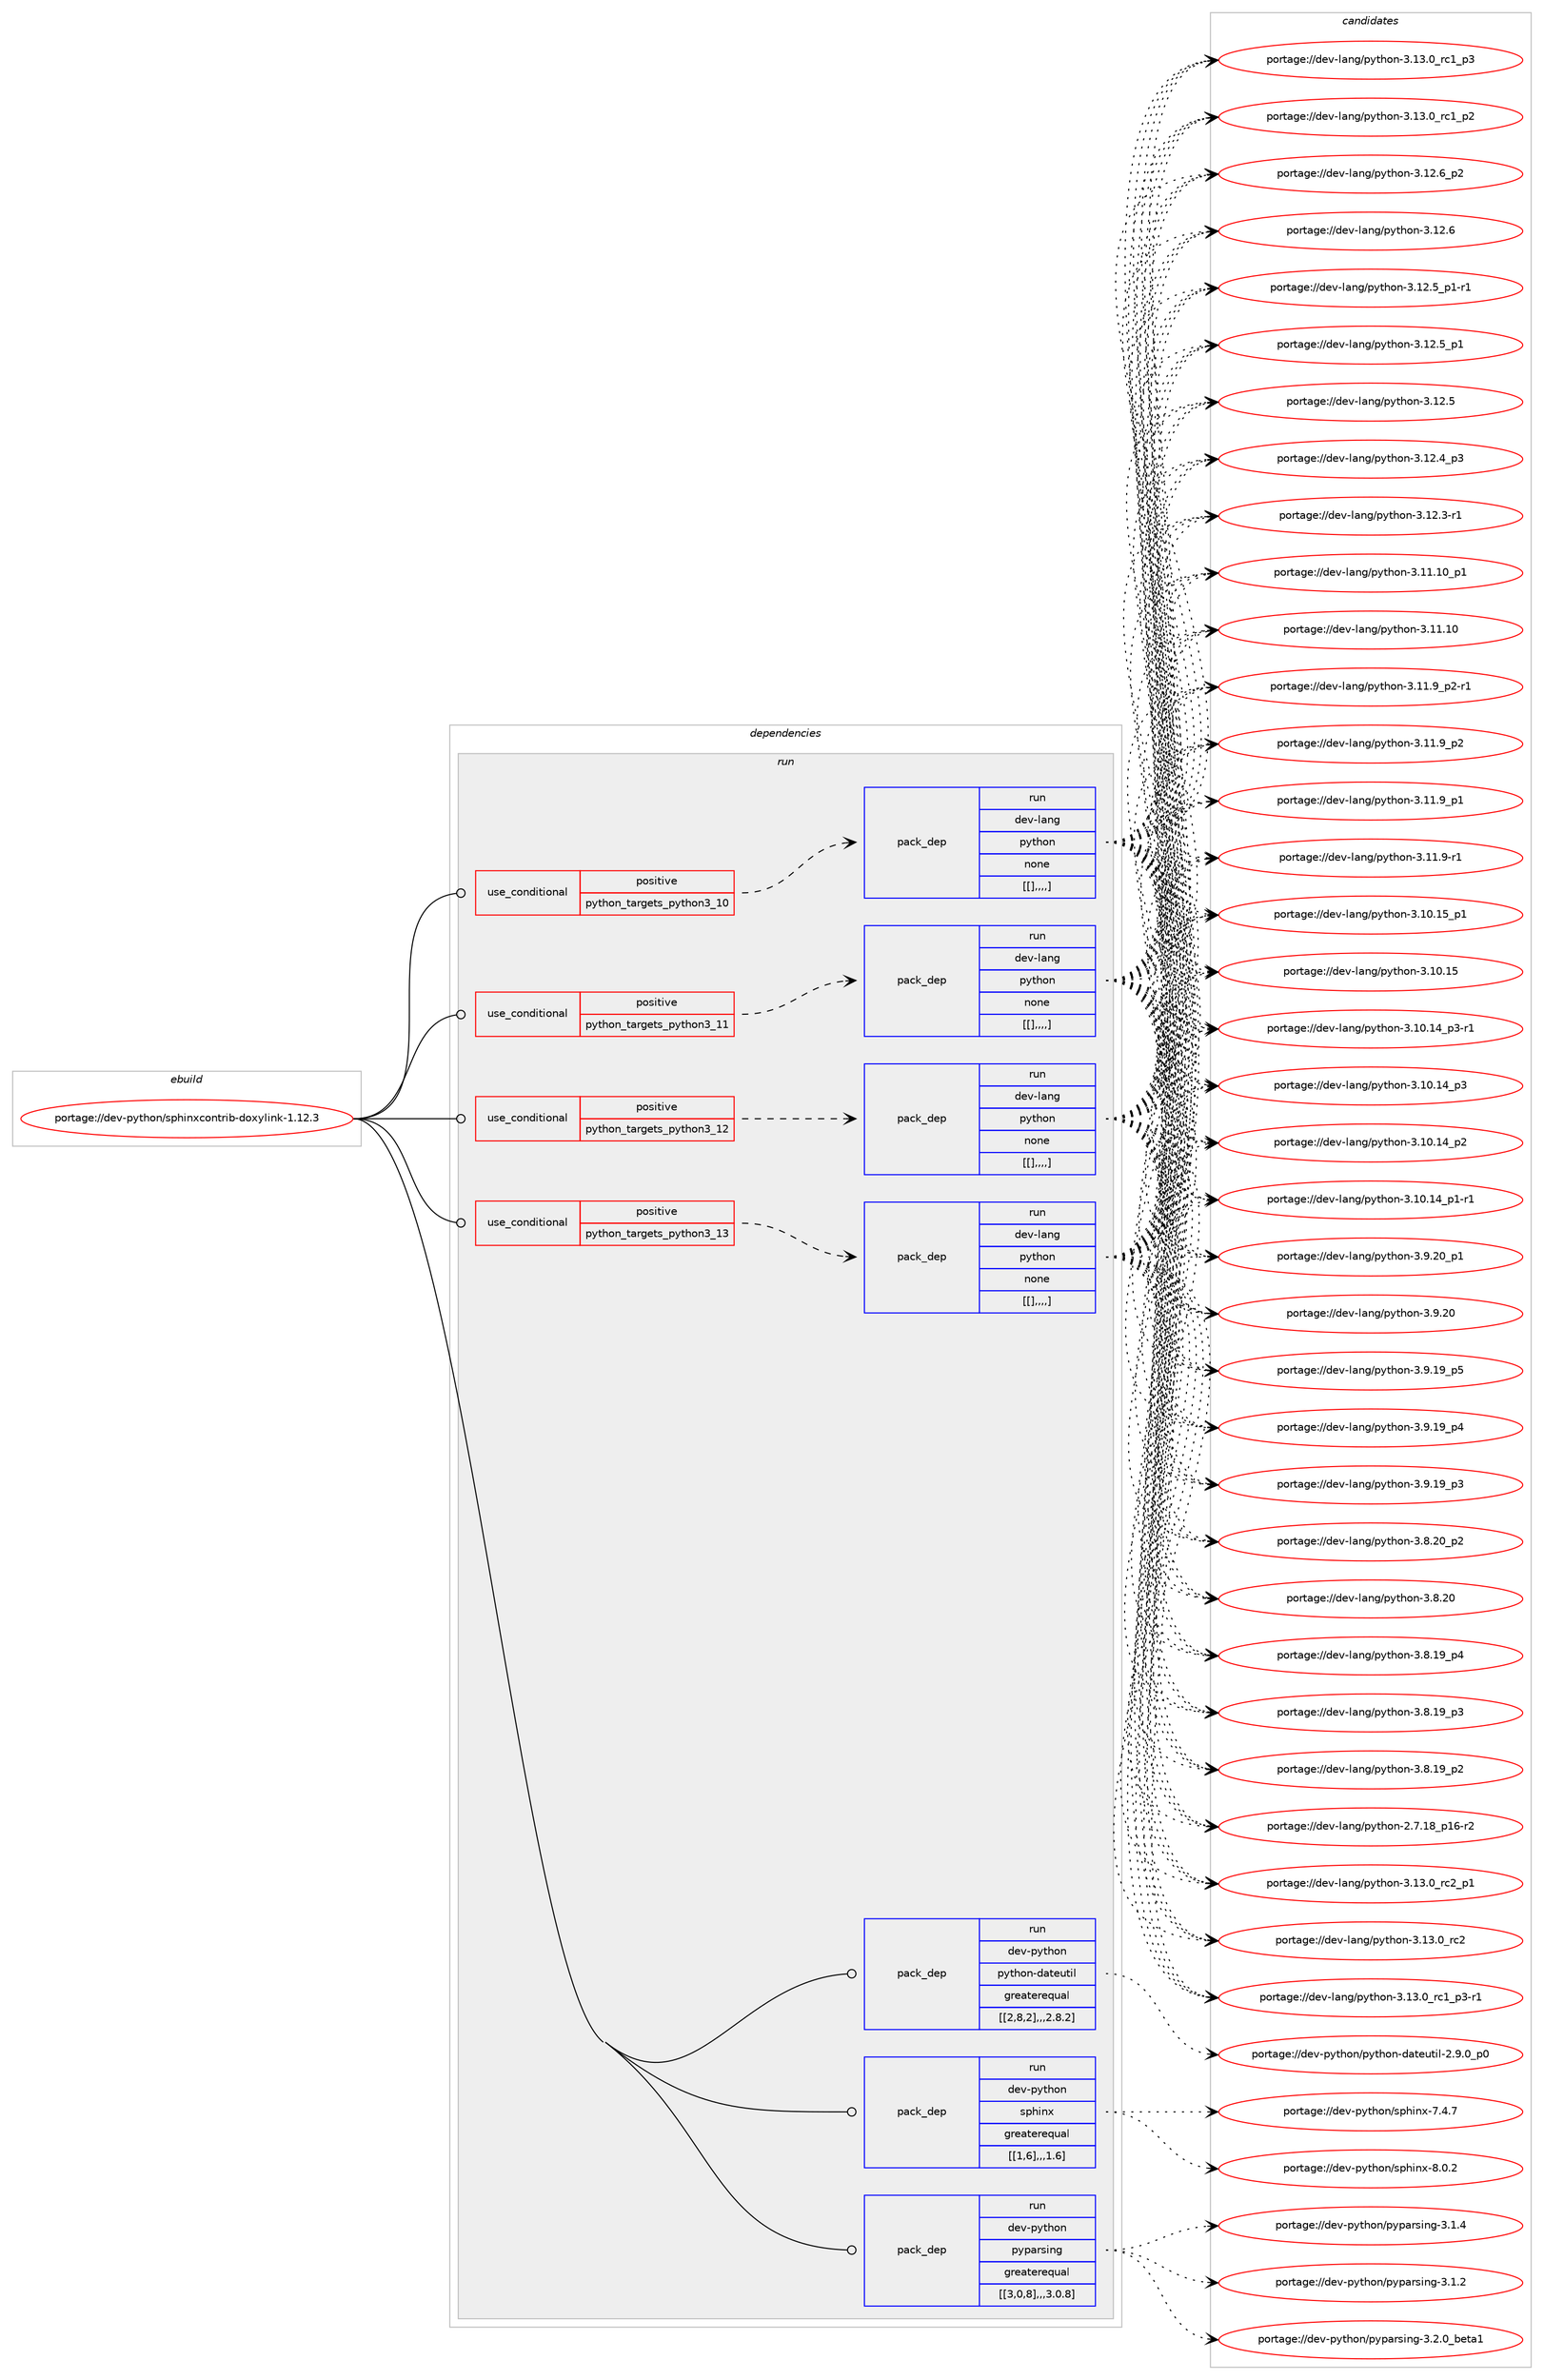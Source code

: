digraph prolog {

# *************
# Graph options
# *************

newrank=true;
concentrate=true;
compound=true;
graph [rankdir=LR,fontname=Helvetica,fontsize=10,ranksep=1.5];#, ranksep=2.5, nodesep=0.2];
edge  [arrowhead=vee];
node  [fontname=Helvetica,fontsize=10];

# **********
# The ebuild
# **********

subgraph cluster_leftcol {
color=gray;
label=<<i>ebuild</i>>;
id [label="portage://dev-python/sphinxcontrib-doxylink-1.12.3", color=red, width=4, href="../dev-python/sphinxcontrib-doxylink-1.12.3.svg"];
}

# ****************
# The dependencies
# ****************

subgraph cluster_midcol {
color=gray;
label=<<i>dependencies</i>>;
subgraph cluster_compile {
fillcolor="#eeeeee";
style=filled;
label=<<i>compile</i>>;
}
subgraph cluster_compileandrun {
fillcolor="#eeeeee";
style=filled;
label=<<i>compile and run</i>>;
}
subgraph cluster_run {
fillcolor="#eeeeee";
style=filled;
label=<<i>run</i>>;
subgraph cond41608 {
dependency167408 [label=<<TABLE BORDER="0" CELLBORDER="1" CELLSPACING="0" CELLPADDING="4"><TR><TD ROWSPAN="3" CELLPADDING="10">use_conditional</TD></TR><TR><TD>positive</TD></TR><TR><TD>python_targets_python3_10</TD></TR></TABLE>>, shape=none, color=red];
subgraph pack124542 {
dependency167409 [label=<<TABLE BORDER="0" CELLBORDER="1" CELLSPACING="0" CELLPADDING="4" WIDTH="220"><TR><TD ROWSPAN="6" CELLPADDING="30">pack_dep</TD></TR><TR><TD WIDTH="110">run</TD></TR><TR><TD>dev-lang</TD></TR><TR><TD>python</TD></TR><TR><TD>none</TD></TR><TR><TD>[[],,,,]</TD></TR></TABLE>>, shape=none, color=blue];
}
dependency167408:e -> dependency167409:w [weight=20,style="dashed",arrowhead="vee"];
}
id:e -> dependency167408:w [weight=20,style="solid",arrowhead="odot"];
subgraph cond41609 {
dependency167410 [label=<<TABLE BORDER="0" CELLBORDER="1" CELLSPACING="0" CELLPADDING="4"><TR><TD ROWSPAN="3" CELLPADDING="10">use_conditional</TD></TR><TR><TD>positive</TD></TR><TR><TD>python_targets_python3_11</TD></TR></TABLE>>, shape=none, color=red];
subgraph pack124543 {
dependency167411 [label=<<TABLE BORDER="0" CELLBORDER="1" CELLSPACING="0" CELLPADDING="4" WIDTH="220"><TR><TD ROWSPAN="6" CELLPADDING="30">pack_dep</TD></TR><TR><TD WIDTH="110">run</TD></TR><TR><TD>dev-lang</TD></TR><TR><TD>python</TD></TR><TR><TD>none</TD></TR><TR><TD>[[],,,,]</TD></TR></TABLE>>, shape=none, color=blue];
}
dependency167410:e -> dependency167411:w [weight=20,style="dashed",arrowhead="vee"];
}
id:e -> dependency167410:w [weight=20,style="solid",arrowhead="odot"];
subgraph cond41610 {
dependency167412 [label=<<TABLE BORDER="0" CELLBORDER="1" CELLSPACING="0" CELLPADDING="4"><TR><TD ROWSPAN="3" CELLPADDING="10">use_conditional</TD></TR><TR><TD>positive</TD></TR><TR><TD>python_targets_python3_12</TD></TR></TABLE>>, shape=none, color=red];
subgraph pack124544 {
dependency167413 [label=<<TABLE BORDER="0" CELLBORDER="1" CELLSPACING="0" CELLPADDING="4" WIDTH="220"><TR><TD ROWSPAN="6" CELLPADDING="30">pack_dep</TD></TR><TR><TD WIDTH="110">run</TD></TR><TR><TD>dev-lang</TD></TR><TR><TD>python</TD></TR><TR><TD>none</TD></TR><TR><TD>[[],,,,]</TD></TR></TABLE>>, shape=none, color=blue];
}
dependency167412:e -> dependency167413:w [weight=20,style="dashed",arrowhead="vee"];
}
id:e -> dependency167412:w [weight=20,style="solid",arrowhead="odot"];
subgraph cond41611 {
dependency167414 [label=<<TABLE BORDER="0" CELLBORDER="1" CELLSPACING="0" CELLPADDING="4"><TR><TD ROWSPAN="3" CELLPADDING="10">use_conditional</TD></TR><TR><TD>positive</TD></TR><TR><TD>python_targets_python3_13</TD></TR></TABLE>>, shape=none, color=red];
subgraph pack124545 {
dependency167415 [label=<<TABLE BORDER="0" CELLBORDER="1" CELLSPACING="0" CELLPADDING="4" WIDTH="220"><TR><TD ROWSPAN="6" CELLPADDING="30">pack_dep</TD></TR><TR><TD WIDTH="110">run</TD></TR><TR><TD>dev-lang</TD></TR><TR><TD>python</TD></TR><TR><TD>none</TD></TR><TR><TD>[[],,,,]</TD></TR></TABLE>>, shape=none, color=blue];
}
dependency167414:e -> dependency167415:w [weight=20,style="dashed",arrowhead="vee"];
}
id:e -> dependency167414:w [weight=20,style="solid",arrowhead="odot"];
subgraph pack124546 {
dependency167416 [label=<<TABLE BORDER="0" CELLBORDER="1" CELLSPACING="0" CELLPADDING="4" WIDTH="220"><TR><TD ROWSPAN="6" CELLPADDING="30">pack_dep</TD></TR><TR><TD WIDTH="110">run</TD></TR><TR><TD>dev-python</TD></TR><TR><TD>pyparsing</TD></TR><TR><TD>greaterequal</TD></TR><TR><TD>[[3,0,8],,,3.0.8]</TD></TR></TABLE>>, shape=none, color=blue];
}
id:e -> dependency167416:w [weight=20,style="solid",arrowhead="odot"];
subgraph pack124547 {
dependency167417 [label=<<TABLE BORDER="0" CELLBORDER="1" CELLSPACING="0" CELLPADDING="4" WIDTH="220"><TR><TD ROWSPAN="6" CELLPADDING="30">pack_dep</TD></TR><TR><TD WIDTH="110">run</TD></TR><TR><TD>dev-python</TD></TR><TR><TD>python-dateutil</TD></TR><TR><TD>greaterequal</TD></TR><TR><TD>[[2,8,2],,,2.8.2]</TD></TR></TABLE>>, shape=none, color=blue];
}
id:e -> dependency167417:w [weight=20,style="solid",arrowhead="odot"];
subgraph pack124548 {
dependency167418 [label=<<TABLE BORDER="0" CELLBORDER="1" CELLSPACING="0" CELLPADDING="4" WIDTH="220"><TR><TD ROWSPAN="6" CELLPADDING="30">pack_dep</TD></TR><TR><TD WIDTH="110">run</TD></TR><TR><TD>dev-python</TD></TR><TR><TD>sphinx</TD></TR><TR><TD>greaterequal</TD></TR><TR><TD>[[1,6],,,1.6]</TD></TR></TABLE>>, shape=none, color=blue];
}
id:e -> dependency167418:w [weight=20,style="solid",arrowhead="odot"];
}
}

# **************
# The candidates
# **************

subgraph cluster_choices {
rank=same;
color=gray;
label=<<i>candidates</i>>;

subgraph choice124542 {
color=black;
nodesep=1;
choice100101118451089711010347112121116104111110455146495146489511499509511249 [label="portage://dev-lang/python-3.13.0_rc2_p1", color=red, width=4,href="../dev-lang/python-3.13.0_rc2_p1.svg"];
choice10010111845108971101034711212111610411111045514649514648951149950 [label="portage://dev-lang/python-3.13.0_rc2", color=red, width=4,href="../dev-lang/python-3.13.0_rc2.svg"];
choice1001011184510897110103471121211161041111104551464951464895114994995112514511449 [label="portage://dev-lang/python-3.13.0_rc1_p3-r1", color=red, width=4,href="../dev-lang/python-3.13.0_rc1_p3-r1.svg"];
choice100101118451089711010347112121116104111110455146495146489511499499511251 [label="portage://dev-lang/python-3.13.0_rc1_p3", color=red, width=4,href="../dev-lang/python-3.13.0_rc1_p3.svg"];
choice100101118451089711010347112121116104111110455146495146489511499499511250 [label="portage://dev-lang/python-3.13.0_rc1_p2", color=red, width=4,href="../dev-lang/python-3.13.0_rc1_p2.svg"];
choice100101118451089711010347112121116104111110455146495046549511250 [label="portage://dev-lang/python-3.12.6_p2", color=red, width=4,href="../dev-lang/python-3.12.6_p2.svg"];
choice10010111845108971101034711212111610411111045514649504654 [label="portage://dev-lang/python-3.12.6", color=red, width=4,href="../dev-lang/python-3.12.6.svg"];
choice1001011184510897110103471121211161041111104551464950465395112494511449 [label="portage://dev-lang/python-3.12.5_p1-r1", color=red, width=4,href="../dev-lang/python-3.12.5_p1-r1.svg"];
choice100101118451089711010347112121116104111110455146495046539511249 [label="portage://dev-lang/python-3.12.5_p1", color=red, width=4,href="../dev-lang/python-3.12.5_p1.svg"];
choice10010111845108971101034711212111610411111045514649504653 [label="portage://dev-lang/python-3.12.5", color=red, width=4,href="../dev-lang/python-3.12.5.svg"];
choice100101118451089711010347112121116104111110455146495046529511251 [label="portage://dev-lang/python-3.12.4_p3", color=red, width=4,href="../dev-lang/python-3.12.4_p3.svg"];
choice100101118451089711010347112121116104111110455146495046514511449 [label="portage://dev-lang/python-3.12.3-r1", color=red, width=4,href="../dev-lang/python-3.12.3-r1.svg"];
choice10010111845108971101034711212111610411111045514649494649489511249 [label="portage://dev-lang/python-3.11.10_p1", color=red, width=4,href="../dev-lang/python-3.11.10_p1.svg"];
choice1001011184510897110103471121211161041111104551464949464948 [label="portage://dev-lang/python-3.11.10", color=red, width=4,href="../dev-lang/python-3.11.10.svg"];
choice1001011184510897110103471121211161041111104551464949465795112504511449 [label="portage://dev-lang/python-3.11.9_p2-r1", color=red, width=4,href="../dev-lang/python-3.11.9_p2-r1.svg"];
choice100101118451089711010347112121116104111110455146494946579511250 [label="portage://dev-lang/python-3.11.9_p2", color=red, width=4,href="../dev-lang/python-3.11.9_p2.svg"];
choice100101118451089711010347112121116104111110455146494946579511249 [label="portage://dev-lang/python-3.11.9_p1", color=red, width=4,href="../dev-lang/python-3.11.9_p1.svg"];
choice100101118451089711010347112121116104111110455146494946574511449 [label="portage://dev-lang/python-3.11.9-r1", color=red, width=4,href="../dev-lang/python-3.11.9-r1.svg"];
choice10010111845108971101034711212111610411111045514649484649539511249 [label="portage://dev-lang/python-3.10.15_p1", color=red, width=4,href="../dev-lang/python-3.10.15_p1.svg"];
choice1001011184510897110103471121211161041111104551464948464953 [label="portage://dev-lang/python-3.10.15", color=red, width=4,href="../dev-lang/python-3.10.15.svg"];
choice100101118451089711010347112121116104111110455146494846495295112514511449 [label="portage://dev-lang/python-3.10.14_p3-r1", color=red, width=4,href="../dev-lang/python-3.10.14_p3-r1.svg"];
choice10010111845108971101034711212111610411111045514649484649529511251 [label="portage://dev-lang/python-3.10.14_p3", color=red, width=4,href="../dev-lang/python-3.10.14_p3.svg"];
choice10010111845108971101034711212111610411111045514649484649529511250 [label="portage://dev-lang/python-3.10.14_p2", color=red, width=4,href="../dev-lang/python-3.10.14_p2.svg"];
choice100101118451089711010347112121116104111110455146494846495295112494511449 [label="portage://dev-lang/python-3.10.14_p1-r1", color=red, width=4,href="../dev-lang/python-3.10.14_p1-r1.svg"];
choice100101118451089711010347112121116104111110455146574650489511249 [label="portage://dev-lang/python-3.9.20_p1", color=red, width=4,href="../dev-lang/python-3.9.20_p1.svg"];
choice10010111845108971101034711212111610411111045514657465048 [label="portage://dev-lang/python-3.9.20", color=red, width=4,href="../dev-lang/python-3.9.20.svg"];
choice100101118451089711010347112121116104111110455146574649579511253 [label="portage://dev-lang/python-3.9.19_p5", color=red, width=4,href="../dev-lang/python-3.9.19_p5.svg"];
choice100101118451089711010347112121116104111110455146574649579511252 [label="portage://dev-lang/python-3.9.19_p4", color=red, width=4,href="../dev-lang/python-3.9.19_p4.svg"];
choice100101118451089711010347112121116104111110455146574649579511251 [label="portage://dev-lang/python-3.9.19_p3", color=red, width=4,href="../dev-lang/python-3.9.19_p3.svg"];
choice100101118451089711010347112121116104111110455146564650489511250 [label="portage://dev-lang/python-3.8.20_p2", color=red, width=4,href="../dev-lang/python-3.8.20_p2.svg"];
choice10010111845108971101034711212111610411111045514656465048 [label="portage://dev-lang/python-3.8.20", color=red, width=4,href="../dev-lang/python-3.8.20.svg"];
choice100101118451089711010347112121116104111110455146564649579511252 [label="portage://dev-lang/python-3.8.19_p4", color=red, width=4,href="../dev-lang/python-3.8.19_p4.svg"];
choice100101118451089711010347112121116104111110455146564649579511251 [label="portage://dev-lang/python-3.8.19_p3", color=red, width=4,href="../dev-lang/python-3.8.19_p3.svg"];
choice100101118451089711010347112121116104111110455146564649579511250 [label="portage://dev-lang/python-3.8.19_p2", color=red, width=4,href="../dev-lang/python-3.8.19_p2.svg"];
choice100101118451089711010347112121116104111110455046554649569511249544511450 [label="portage://dev-lang/python-2.7.18_p16-r2", color=red, width=4,href="../dev-lang/python-2.7.18_p16-r2.svg"];
dependency167409:e -> choice100101118451089711010347112121116104111110455146495146489511499509511249:w [style=dotted,weight="100"];
dependency167409:e -> choice10010111845108971101034711212111610411111045514649514648951149950:w [style=dotted,weight="100"];
dependency167409:e -> choice1001011184510897110103471121211161041111104551464951464895114994995112514511449:w [style=dotted,weight="100"];
dependency167409:e -> choice100101118451089711010347112121116104111110455146495146489511499499511251:w [style=dotted,weight="100"];
dependency167409:e -> choice100101118451089711010347112121116104111110455146495146489511499499511250:w [style=dotted,weight="100"];
dependency167409:e -> choice100101118451089711010347112121116104111110455146495046549511250:w [style=dotted,weight="100"];
dependency167409:e -> choice10010111845108971101034711212111610411111045514649504654:w [style=dotted,weight="100"];
dependency167409:e -> choice1001011184510897110103471121211161041111104551464950465395112494511449:w [style=dotted,weight="100"];
dependency167409:e -> choice100101118451089711010347112121116104111110455146495046539511249:w [style=dotted,weight="100"];
dependency167409:e -> choice10010111845108971101034711212111610411111045514649504653:w [style=dotted,weight="100"];
dependency167409:e -> choice100101118451089711010347112121116104111110455146495046529511251:w [style=dotted,weight="100"];
dependency167409:e -> choice100101118451089711010347112121116104111110455146495046514511449:w [style=dotted,weight="100"];
dependency167409:e -> choice10010111845108971101034711212111610411111045514649494649489511249:w [style=dotted,weight="100"];
dependency167409:e -> choice1001011184510897110103471121211161041111104551464949464948:w [style=dotted,weight="100"];
dependency167409:e -> choice1001011184510897110103471121211161041111104551464949465795112504511449:w [style=dotted,weight="100"];
dependency167409:e -> choice100101118451089711010347112121116104111110455146494946579511250:w [style=dotted,weight="100"];
dependency167409:e -> choice100101118451089711010347112121116104111110455146494946579511249:w [style=dotted,weight="100"];
dependency167409:e -> choice100101118451089711010347112121116104111110455146494946574511449:w [style=dotted,weight="100"];
dependency167409:e -> choice10010111845108971101034711212111610411111045514649484649539511249:w [style=dotted,weight="100"];
dependency167409:e -> choice1001011184510897110103471121211161041111104551464948464953:w [style=dotted,weight="100"];
dependency167409:e -> choice100101118451089711010347112121116104111110455146494846495295112514511449:w [style=dotted,weight="100"];
dependency167409:e -> choice10010111845108971101034711212111610411111045514649484649529511251:w [style=dotted,weight="100"];
dependency167409:e -> choice10010111845108971101034711212111610411111045514649484649529511250:w [style=dotted,weight="100"];
dependency167409:e -> choice100101118451089711010347112121116104111110455146494846495295112494511449:w [style=dotted,weight="100"];
dependency167409:e -> choice100101118451089711010347112121116104111110455146574650489511249:w [style=dotted,weight="100"];
dependency167409:e -> choice10010111845108971101034711212111610411111045514657465048:w [style=dotted,weight="100"];
dependency167409:e -> choice100101118451089711010347112121116104111110455146574649579511253:w [style=dotted,weight="100"];
dependency167409:e -> choice100101118451089711010347112121116104111110455146574649579511252:w [style=dotted,weight="100"];
dependency167409:e -> choice100101118451089711010347112121116104111110455146574649579511251:w [style=dotted,weight="100"];
dependency167409:e -> choice100101118451089711010347112121116104111110455146564650489511250:w [style=dotted,weight="100"];
dependency167409:e -> choice10010111845108971101034711212111610411111045514656465048:w [style=dotted,weight="100"];
dependency167409:e -> choice100101118451089711010347112121116104111110455146564649579511252:w [style=dotted,weight="100"];
dependency167409:e -> choice100101118451089711010347112121116104111110455146564649579511251:w [style=dotted,weight="100"];
dependency167409:e -> choice100101118451089711010347112121116104111110455146564649579511250:w [style=dotted,weight="100"];
dependency167409:e -> choice100101118451089711010347112121116104111110455046554649569511249544511450:w [style=dotted,weight="100"];
}
subgraph choice124543 {
color=black;
nodesep=1;
choice100101118451089711010347112121116104111110455146495146489511499509511249 [label="portage://dev-lang/python-3.13.0_rc2_p1", color=red, width=4,href="../dev-lang/python-3.13.0_rc2_p1.svg"];
choice10010111845108971101034711212111610411111045514649514648951149950 [label="portage://dev-lang/python-3.13.0_rc2", color=red, width=4,href="../dev-lang/python-3.13.0_rc2.svg"];
choice1001011184510897110103471121211161041111104551464951464895114994995112514511449 [label="portage://dev-lang/python-3.13.0_rc1_p3-r1", color=red, width=4,href="../dev-lang/python-3.13.0_rc1_p3-r1.svg"];
choice100101118451089711010347112121116104111110455146495146489511499499511251 [label="portage://dev-lang/python-3.13.0_rc1_p3", color=red, width=4,href="../dev-lang/python-3.13.0_rc1_p3.svg"];
choice100101118451089711010347112121116104111110455146495146489511499499511250 [label="portage://dev-lang/python-3.13.0_rc1_p2", color=red, width=4,href="../dev-lang/python-3.13.0_rc1_p2.svg"];
choice100101118451089711010347112121116104111110455146495046549511250 [label="portage://dev-lang/python-3.12.6_p2", color=red, width=4,href="../dev-lang/python-3.12.6_p2.svg"];
choice10010111845108971101034711212111610411111045514649504654 [label="portage://dev-lang/python-3.12.6", color=red, width=4,href="../dev-lang/python-3.12.6.svg"];
choice1001011184510897110103471121211161041111104551464950465395112494511449 [label="portage://dev-lang/python-3.12.5_p1-r1", color=red, width=4,href="../dev-lang/python-3.12.5_p1-r1.svg"];
choice100101118451089711010347112121116104111110455146495046539511249 [label="portage://dev-lang/python-3.12.5_p1", color=red, width=4,href="../dev-lang/python-3.12.5_p1.svg"];
choice10010111845108971101034711212111610411111045514649504653 [label="portage://dev-lang/python-3.12.5", color=red, width=4,href="../dev-lang/python-3.12.5.svg"];
choice100101118451089711010347112121116104111110455146495046529511251 [label="portage://dev-lang/python-3.12.4_p3", color=red, width=4,href="../dev-lang/python-3.12.4_p3.svg"];
choice100101118451089711010347112121116104111110455146495046514511449 [label="portage://dev-lang/python-3.12.3-r1", color=red, width=4,href="../dev-lang/python-3.12.3-r1.svg"];
choice10010111845108971101034711212111610411111045514649494649489511249 [label="portage://dev-lang/python-3.11.10_p1", color=red, width=4,href="../dev-lang/python-3.11.10_p1.svg"];
choice1001011184510897110103471121211161041111104551464949464948 [label="portage://dev-lang/python-3.11.10", color=red, width=4,href="../dev-lang/python-3.11.10.svg"];
choice1001011184510897110103471121211161041111104551464949465795112504511449 [label="portage://dev-lang/python-3.11.9_p2-r1", color=red, width=4,href="../dev-lang/python-3.11.9_p2-r1.svg"];
choice100101118451089711010347112121116104111110455146494946579511250 [label="portage://dev-lang/python-3.11.9_p2", color=red, width=4,href="../dev-lang/python-3.11.9_p2.svg"];
choice100101118451089711010347112121116104111110455146494946579511249 [label="portage://dev-lang/python-3.11.9_p1", color=red, width=4,href="../dev-lang/python-3.11.9_p1.svg"];
choice100101118451089711010347112121116104111110455146494946574511449 [label="portage://dev-lang/python-3.11.9-r1", color=red, width=4,href="../dev-lang/python-3.11.9-r1.svg"];
choice10010111845108971101034711212111610411111045514649484649539511249 [label="portage://dev-lang/python-3.10.15_p1", color=red, width=4,href="../dev-lang/python-3.10.15_p1.svg"];
choice1001011184510897110103471121211161041111104551464948464953 [label="portage://dev-lang/python-3.10.15", color=red, width=4,href="../dev-lang/python-3.10.15.svg"];
choice100101118451089711010347112121116104111110455146494846495295112514511449 [label="portage://dev-lang/python-3.10.14_p3-r1", color=red, width=4,href="../dev-lang/python-3.10.14_p3-r1.svg"];
choice10010111845108971101034711212111610411111045514649484649529511251 [label="portage://dev-lang/python-3.10.14_p3", color=red, width=4,href="../dev-lang/python-3.10.14_p3.svg"];
choice10010111845108971101034711212111610411111045514649484649529511250 [label="portage://dev-lang/python-3.10.14_p2", color=red, width=4,href="../dev-lang/python-3.10.14_p2.svg"];
choice100101118451089711010347112121116104111110455146494846495295112494511449 [label="portage://dev-lang/python-3.10.14_p1-r1", color=red, width=4,href="../dev-lang/python-3.10.14_p1-r1.svg"];
choice100101118451089711010347112121116104111110455146574650489511249 [label="portage://dev-lang/python-3.9.20_p1", color=red, width=4,href="../dev-lang/python-3.9.20_p1.svg"];
choice10010111845108971101034711212111610411111045514657465048 [label="portage://dev-lang/python-3.9.20", color=red, width=4,href="../dev-lang/python-3.9.20.svg"];
choice100101118451089711010347112121116104111110455146574649579511253 [label="portage://dev-lang/python-3.9.19_p5", color=red, width=4,href="../dev-lang/python-3.9.19_p5.svg"];
choice100101118451089711010347112121116104111110455146574649579511252 [label="portage://dev-lang/python-3.9.19_p4", color=red, width=4,href="../dev-lang/python-3.9.19_p4.svg"];
choice100101118451089711010347112121116104111110455146574649579511251 [label="portage://dev-lang/python-3.9.19_p3", color=red, width=4,href="../dev-lang/python-3.9.19_p3.svg"];
choice100101118451089711010347112121116104111110455146564650489511250 [label="portage://dev-lang/python-3.8.20_p2", color=red, width=4,href="../dev-lang/python-3.8.20_p2.svg"];
choice10010111845108971101034711212111610411111045514656465048 [label="portage://dev-lang/python-3.8.20", color=red, width=4,href="../dev-lang/python-3.8.20.svg"];
choice100101118451089711010347112121116104111110455146564649579511252 [label="portage://dev-lang/python-3.8.19_p4", color=red, width=4,href="../dev-lang/python-3.8.19_p4.svg"];
choice100101118451089711010347112121116104111110455146564649579511251 [label="portage://dev-lang/python-3.8.19_p3", color=red, width=4,href="../dev-lang/python-3.8.19_p3.svg"];
choice100101118451089711010347112121116104111110455146564649579511250 [label="portage://dev-lang/python-3.8.19_p2", color=red, width=4,href="../dev-lang/python-3.8.19_p2.svg"];
choice100101118451089711010347112121116104111110455046554649569511249544511450 [label="portage://dev-lang/python-2.7.18_p16-r2", color=red, width=4,href="../dev-lang/python-2.7.18_p16-r2.svg"];
dependency167411:e -> choice100101118451089711010347112121116104111110455146495146489511499509511249:w [style=dotted,weight="100"];
dependency167411:e -> choice10010111845108971101034711212111610411111045514649514648951149950:w [style=dotted,weight="100"];
dependency167411:e -> choice1001011184510897110103471121211161041111104551464951464895114994995112514511449:w [style=dotted,weight="100"];
dependency167411:e -> choice100101118451089711010347112121116104111110455146495146489511499499511251:w [style=dotted,weight="100"];
dependency167411:e -> choice100101118451089711010347112121116104111110455146495146489511499499511250:w [style=dotted,weight="100"];
dependency167411:e -> choice100101118451089711010347112121116104111110455146495046549511250:w [style=dotted,weight="100"];
dependency167411:e -> choice10010111845108971101034711212111610411111045514649504654:w [style=dotted,weight="100"];
dependency167411:e -> choice1001011184510897110103471121211161041111104551464950465395112494511449:w [style=dotted,weight="100"];
dependency167411:e -> choice100101118451089711010347112121116104111110455146495046539511249:w [style=dotted,weight="100"];
dependency167411:e -> choice10010111845108971101034711212111610411111045514649504653:w [style=dotted,weight="100"];
dependency167411:e -> choice100101118451089711010347112121116104111110455146495046529511251:w [style=dotted,weight="100"];
dependency167411:e -> choice100101118451089711010347112121116104111110455146495046514511449:w [style=dotted,weight="100"];
dependency167411:e -> choice10010111845108971101034711212111610411111045514649494649489511249:w [style=dotted,weight="100"];
dependency167411:e -> choice1001011184510897110103471121211161041111104551464949464948:w [style=dotted,weight="100"];
dependency167411:e -> choice1001011184510897110103471121211161041111104551464949465795112504511449:w [style=dotted,weight="100"];
dependency167411:e -> choice100101118451089711010347112121116104111110455146494946579511250:w [style=dotted,weight="100"];
dependency167411:e -> choice100101118451089711010347112121116104111110455146494946579511249:w [style=dotted,weight="100"];
dependency167411:e -> choice100101118451089711010347112121116104111110455146494946574511449:w [style=dotted,weight="100"];
dependency167411:e -> choice10010111845108971101034711212111610411111045514649484649539511249:w [style=dotted,weight="100"];
dependency167411:e -> choice1001011184510897110103471121211161041111104551464948464953:w [style=dotted,weight="100"];
dependency167411:e -> choice100101118451089711010347112121116104111110455146494846495295112514511449:w [style=dotted,weight="100"];
dependency167411:e -> choice10010111845108971101034711212111610411111045514649484649529511251:w [style=dotted,weight="100"];
dependency167411:e -> choice10010111845108971101034711212111610411111045514649484649529511250:w [style=dotted,weight="100"];
dependency167411:e -> choice100101118451089711010347112121116104111110455146494846495295112494511449:w [style=dotted,weight="100"];
dependency167411:e -> choice100101118451089711010347112121116104111110455146574650489511249:w [style=dotted,weight="100"];
dependency167411:e -> choice10010111845108971101034711212111610411111045514657465048:w [style=dotted,weight="100"];
dependency167411:e -> choice100101118451089711010347112121116104111110455146574649579511253:w [style=dotted,weight="100"];
dependency167411:e -> choice100101118451089711010347112121116104111110455146574649579511252:w [style=dotted,weight="100"];
dependency167411:e -> choice100101118451089711010347112121116104111110455146574649579511251:w [style=dotted,weight="100"];
dependency167411:e -> choice100101118451089711010347112121116104111110455146564650489511250:w [style=dotted,weight="100"];
dependency167411:e -> choice10010111845108971101034711212111610411111045514656465048:w [style=dotted,weight="100"];
dependency167411:e -> choice100101118451089711010347112121116104111110455146564649579511252:w [style=dotted,weight="100"];
dependency167411:e -> choice100101118451089711010347112121116104111110455146564649579511251:w [style=dotted,weight="100"];
dependency167411:e -> choice100101118451089711010347112121116104111110455146564649579511250:w [style=dotted,weight="100"];
dependency167411:e -> choice100101118451089711010347112121116104111110455046554649569511249544511450:w [style=dotted,weight="100"];
}
subgraph choice124544 {
color=black;
nodesep=1;
choice100101118451089711010347112121116104111110455146495146489511499509511249 [label="portage://dev-lang/python-3.13.0_rc2_p1", color=red, width=4,href="../dev-lang/python-3.13.0_rc2_p1.svg"];
choice10010111845108971101034711212111610411111045514649514648951149950 [label="portage://dev-lang/python-3.13.0_rc2", color=red, width=4,href="../dev-lang/python-3.13.0_rc2.svg"];
choice1001011184510897110103471121211161041111104551464951464895114994995112514511449 [label="portage://dev-lang/python-3.13.0_rc1_p3-r1", color=red, width=4,href="../dev-lang/python-3.13.0_rc1_p3-r1.svg"];
choice100101118451089711010347112121116104111110455146495146489511499499511251 [label="portage://dev-lang/python-3.13.0_rc1_p3", color=red, width=4,href="../dev-lang/python-3.13.0_rc1_p3.svg"];
choice100101118451089711010347112121116104111110455146495146489511499499511250 [label="portage://dev-lang/python-3.13.0_rc1_p2", color=red, width=4,href="../dev-lang/python-3.13.0_rc1_p2.svg"];
choice100101118451089711010347112121116104111110455146495046549511250 [label="portage://dev-lang/python-3.12.6_p2", color=red, width=4,href="../dev-lang/python-3.12.6_p2.svg"];
choice10010111845108971101034711212111610411111045514649504654 [label="portage://dev-lang/python-3.12.6", color=red, width=4,href="../dev-lang/python-3.12.6.svg"];
choice1001011184510897110103471121211161041111104551464950465395112494511449 [label="portage://dev-lang/python-3.12.5_p1-r1", color=red, width=4,href="../dev-lang/python-3.12.5_p1-r1.svg"];
choice100101118451089711010347112121116104111110455146495046539511249 [label="portage://dev-lang/python-3.12.5_p1", color=red, width=4,href="../dev-lang/python-3.12.5_p1.svg"];
choice10010111845108971101034711212111610411111045514649504653 [label="portage://dev-lang/python-3.12.5", color=red, width=4,href="../dev-lang/python-3.12.5.svg"];
choice100101118451089711010347112121116104111110455146495046529511251 [label="portage://dev-lang/python-3.12.4_p3", color=red, width=4,href="../dev-lang/python-3.12.4_p3.svg"];
choice100101118451089711010347112121116104111110455146495046514511449 [label="portage://dev-lang/python-3.12.3-r1", color=red, width=4,href="../dev-lang/python-3.12.3-r1.svg"];
choice10010111845108971101034711212111610411111045514649494649489511249 [label="portage://dev-lang/python-3.11.10_p1", color=red, width=4,href="../dev-lang/python-3.11.10_p1.svg"];
choice1001011184510897110103471121211161041111104551464949464948 [label="portage://dev-lang/python-3.11.10", color=red, width=4,href="../dev-lang/python-3.11.10.svg"];
choice1001011184510897110103471121211161041111104551464949465795112504511449 [label="portage://dev-lang/python-3.11.9_p2-r1", color=red, width=4,href="../dev-lang/python-3.11.9_p2-r1.svg"];
choice100101118451089711010347112121116104111110455146494946579511250 [label="portage://dev-lang/python-3.11.9_p2", color=red, width=4,href="../dev-lang/python-3.11.9_p2.svg"];
choice100101118451089711010347112121116104111110455146494946579511249 [label="portage://dev-lang/python-3.11.9_p1", color=red, width=4,href="../dev-lang/python-3.11.9_p1.svg"];
choice100101118451089711010347112121116104111110455146494946574511449 [label="portage://dev-lang/python-3.11.9-r1", color=red, width=4,href="../dev-lang/python-3.11.9-r1.svg"];
choice10010111845108971101034711212111610411111045514649484649539511249 [label="portage://dev-lang/python-3.10.15_p1", color=red, width=4,href="../dev-lang/python-3.10.15_p1.svg"];
choice1001011184510897110103471121211161041111104551464948464953 [label="portage://dev-lang/python-3.10.15", color=red, width=4,href="../dev-lang/python-3.10.15.svg"];
choice100101118451089711010347112121116104111110455146494846495295112514511449 [label="portage://dev-lang/python-3.10.14_p3-r1", color=red, width=4,href="../dev-lang/python-3.10.14_p3-r1.svg"];
choice10010111845108971101034711212111610411111045514649484649529511251 [label="portage://dev-lang/python-3.10.14_p3", color=red, width=4,href="../dev-lang/python-3.10.14_p3.svg"];
choice10010111845108971101034711212111610411111045514649484649529511250 [label="portage://dev-lang/python-3.10.14_p2", color=red, width=4,href="../dev-lang/python-3.10.14_p2.svg"];
choice100101118451089711010347112121116104111110455146494846495295112494511449 [label="portage://dev-lang/python-3.10.14_p1-r1", color=red, width=4,href="../dev-lang/python-3.10.14_p1-r1.svg"];
choice100101118451089711010347112121116104111110455146574650489511249 [label="portage://dev-lang/python-3.9.20_p1", color=red, width=4,href="../dev-lang/python-3.9.20_p1.svg"];
choice10010111845108971101034711212111610411111045514657465048 [label="portage://dev-lang/python-3.9.20", color=red, width=4,href="../dev-lang/python-3.9.20.svg"];
choice100101118451089711010347112121116104111110455146574649579511253 [label="portage://dev-lang/python-3.9.19_p5", color=red, width=4,href="../dev-lang/python-3.9.19_p5.svg"];
choice100101118451089711010347112121116104111110455146574649579511252 [label="portage://dev-lang/python-3.9.19_p4", color=red, width=4,href="../dev-lang/python-3.9.19_p4.svg"];
choice100101118451089711010347112121116104111110455146574649579511251 [label="portage://dev-lang/python-3.9.19_p3", color=red, width=4,href="../dev-lang/python-3.9.19_p3.svg"];
choice100101118451089711010347112121116104111110455146564650489511250 [label="portage://dev-lang/python-3.8.20_p2", color=red, width=4,href="../dev-lang/python-3.8.20_p2.svg"];
choice10010111845108971101034711212111610411111045514656465048 [label="portage://dev-lang/python-3.8.20", color=red, width=4,href="../dev-lang/python-3.8.20.svg"];
choice100101118451089711010347112121116104111110455146564649579511252 [label="portage://dev-lang/python-3.8.19_p4", color=red, width=4,href="../dev-lang/python-3.8.19_p4.svg"];
choice100101118451089711010347112121116104111110455146564649579511251 [label="portage://dev-lang/python-3.8.19_p3", color=red, width=4,href="../dev-lang/python-3.8.19_p3.svg"];
choice100101118451089711010347112121116104111110455146564649579511250 [label="portage://dev-lang/python-3.8.19_p2", color=red, width=4,href="../dev-lang/python-3.8.19_p2.svg"];
choice100101118451089711010347112121116104111110455046554649569511249544511450 [label="portage://dev-lang/python-2.7.18_p16-r2", color=red, width=4,href="../dev-lang/python-2.7.18_p16-r2.svg"];
dependency167413:e -> choice100101118451089711010347112121116104111110455146495146489511499509511249:w [style=dotted,weight="100"];
dependency167413:e -> choice10010111845108971101034711212111610411111045514649514648951149950:w [style=dotted,weight="100"];
dependency167413:e -> choice1001011184510897110103471121211161041111104551464951464895114994995112514511449:w [style=dotted,weight="100"];
dependency167413:e -> choice100101118451089711010347112121116104111110455146495146489511499499511251:w [style=dotted,weight="100"];
dependency167413:e -> choice100101118451089711010347112121116104111110455146495146489511499499511250:w [style=dotted,weight="100"];
dependency167413:e -> choice100101118451089711010347112121116104111110455146495046549511250:w [style=dotted,weight="100"];
dependency167413:e -> choice10010111845108971101034711212111610411111045514649504654:w [style=dotted,weight="100"];
dependency167413:e -> choice1001011184510897110103471121211161041111104551464950465395112494511449:w [style=dotted,weight="100"];
dependency167413:e -> choice100101118451089711010347112121116104111110455146495046539511249:w [style=dotted,weight="100"];
dependency167413:e -> choice10010111845108971101034711212111610411111045514649504653:w [style=dotted,weight="100"];
dependency167413:e -> choice100101118451089711010347112121116104111110455146495046529511251:w [style=dotted,weight="100"];
dependency167413:e -> choice100101118451089711010347112121116104111110455146495046514511449:w [style=dotted,weight="100"];
dependency167413:e -> choice10010111845108971101034711212111610411111045514649494649489511249:w [style=dotted,weight="100"];
dependency167413:e -> choice1001011184510897110103471121211161041111104551464949464948:w [style=dotted,weight="100"];
dependency167413:e -> choice1001011184510897110103471121211161041111104551464949465795112504511449:w [style=dotted,weight="100"];
dependency167413:e -> choice100101118451089711010347112121116104111110455146494946579511250:w [style=dotted,weight="100"];
dependency167413:e -> choice100101118451089711010347112121116104111110455146494946579511249:w [style=dotted,weight="100"];
dependency167413:e -> choice100101118451089711010347112121116104111110455146494946574511449:w [style=dotted,weight="100"];
dependency167413:e -> choice10010111845108971101034711212111610411111045514649484649539511249:w [style=dotted,weight="100"];
dependency167413:e -> choice1001011184510897110103471121211161041111104551464948464953:w [style=dotted,weight="100"];
dependency167413:e -> choice100101118451089711010347112121116104111110455146494846495295112514511449:w [style=dotted,weight="100"];
dependency167413:e -> choice10010111845108971101034711212111610411111045514649484649529511251:w [style=dotted,weight="100"];
dependency167413:e -> choice10010111845108971101034711212111610411111045514649484649529511250:w [style=dotted,weight="100"];
dependency167413:e -> choice100101118451089711010347112121116104111110455146494846495295112494511449:w [style=dotted,weight="100"];
dependency167413:e -> choice100101118451089711010347112121116104111110455146574650489511249:w [style=dotted,weight="100"];
dependency167413:e -> choice10010111845108971101034711212111610411111045514657465048:w [style=dotted,weight="100"];
dependency167413:e -> choice100101118451089711010347112121116104111110455146574649579511253:w [style=dotted,weight="100"];
dependency167413:e -> choice100101118451089711010347112121116104111110455146574649579511252:w [style=dotted,weight="100"];
dependency167413:e -> choice100101118451089711010347112121116104111110455146574649579511251:w [style=dotted,weight="100"];
dependency167413:e -> choice100101118451089711010347112121116104111110455146564650489511250:w [style=dotted,weight="100"];
dependency167413:e -> choice10010111845108971101034711212111610411111045514656465048:w [style=dotted,weight="100"];
dependency167413:e -> choice100101118451089711010347112121116104111110455146564649579511252:w [style=dotted,weight="100"];
dependency167413:e -> choice100101118451089711010347112121116104111110455146564649579511251:w [style=dotted,weight="100"];
dependency167413:e -> choice100101118451089711010347112121116104111110455146564649579511250:w [style=dotted,weight="100"];
dependency167413:e -> choice100101118451089711010347112121116104111110455046554649569511249544511450:w [style=dotted,weight="100"];
}
subgraph choice124545 {
color=black;
nodesep=1;
choice100101118451089711010347112121116104111110455146495146489511499509511249 [label="portage://dev-lang/python-3.13.0_rc2_p1", color=red, width=4,href="../dev-lang/python-3.13.0_rc2_p1.svg"];
choice10010111845108971101034711212111610411111045514649514648951149950 [label="portage://dev-lang/python-3.13.0_rc2", color=red, width=4,href="../dev-lang/python-3.13.0_rc2.svg"];
choice1001011184510897110103471121211161041111104551464951464895114994995112514511449 [label="portage://dev-lang/python-3.13.0_rc1_p3-r1", color=red, width=4,href="../dev-lang/python-3.13.0_rc1_p3-r1.svg"];
choice100101118451089711010347112121116104111110455146495146489511499499511251 [label="portage://dev-lang/python-3.13.0_rc1_p3", color=red, width=4,href="../dev-lang/python-3.13.0_rc1_p3.svg"];
choice100101118451089711010347112121116104111110455146495146489511499499511250 [label="portage://dev-lang/python-3.13.0_rc1_p2", color=red, width=4,href="../dev-lang/python-3.13.0_rc1_p2.svg"];
choice100101118451089711010347112121116104111110455146495046549511250 [label="portage://dev-lang/python-3.12.6_p2", color=red, width=4,href="../dev-lang/python-3.12.6_p2.svg"];
choice10010111845108971101034711212111610411111045514649504654 [label="portage://dev-lang/python-3.12.6", color=red, width=4,href="../dev-lang/python-3.12.6.svg"];
choice1001011184510897110103471121211161041111104551464950465395112494511449 [label="portage://dev-lang/python-3.12.5_p1-r1", color=red, width=4,href="../dev-lang/python-3.12.5_p1-r1.svg"];
choice100101118451089711010347112121116104111110455146495046539511249 [label="portage://dev-lang/python-3.12.5_p1", color=red, width=4,href="../dev-lang/python-3.12.5_p1.svg"];
choice10010111845108971101034711212111610411111045514649504653 [label="portage://dev-lang/python-3.12.5", color=red, width=4,href="../dev-lang/python-3.12.5.svg"];
choice100101118451089711010347112121116104111110455146495046529511251 [label="portage://dev-lang/python-3.12.4_p3", color=red, width=4,href="../dev-lang/python-3.12.4_p3.svg"];
choice100101118451089711010347112121116104111110455146495046514511449 [label="portage://dev-lang/python-3.12.3-r1", color=red, width=4,href="../dev-lang/python-3.12.3-r1.svg"];
choice10010111845108971101034711212111610411111045514649494649489511249 [label="portage://dev-lang/python-3.11.10_p1", color=red, width=4,href="../dev-lang/python-3.11.10_p1.svg"];
choice1001011184510897110103471121211161041111104551464949464948 [label="portage://dev-lang/python-3.11.10", color=red, width=4,href="../dev-lang/python-3.11.10.svg"];
choice1001011184510897110103471121211161041111104551464949465795112504511449 [label="portage://dev-lang/python-3.11.9_p2-r1", color=red, width=4,href="../dev-lang/python-3.11.9_p2-r1.svg"];
choice100101118451089711010347112121116104111110455146494946579511250 [label="portage://dev-lang/python-3.11.9_p2", color=red, width=4,href="../dev-lang/python-3.11.9_p2.svg"];
choice100101118451089711010347112121116104111110455146494946579511249 [label="portage://dev-lang/python-3.11.9_p1", color=red, width=4,href="../dev-lang/python-3.11.9_p1.svg"];
choice100101118451089711010347112121116104111110455146494946574511449 [label="portage://dev-lang/python-3.11.9-r1", color=red, width=4,href="../dev-lang/python-3.11.9-r1.svg"];
choice10010111845108971101034711212111610411111045514649484649539511249 [label="portage://dev-lang/python-3.10.15_p1", color=red, width=4,href="../dev-lang/python-3.10.15_p1.svg"];
choice1001011184510897110103471121211161041111104551464948464953 [label="portage://dev-lang/python-3.10.15", color=red, width=4,href="../dev-lang/python-3.10.15.svg"];
choice100101118451089711010347112121116104111110455146494846495295112514511449 [label="portage://dev-lang/python-3.10.14_p3-r1", color=red, width=4,href="../dev-lang/python-3.10.14_p3-r1.svg"];
choice10010111845108971101034711212111610411111045514649484649529511251 [label="portage://dev-lang/python-3.10.14_p3", color=red, width=4,href="../dev-lang/python-3.10.14_p3.svg"];
choice10010111845108971101034711212111610411111045514649484649529511250 [label="portage://dev-lang/python-3.10.14_p2", color=red, width=4,href="../dev-lang/python-3.10.14_p2.svg"];
choice100101118451089711010347112121116104111110455146494846495295112494511449 [label="portage://dev-lang/python-3.10.14_p1-r1", color=red, width=4,href="../dev-lang/python-3.10.14_p1-r1.svg"];
choice100101118451089711010347112121116104111110455146574650489511249 [label="portage://dev-lang/python-3.9.20_p1", color=red, width=4,href="../dev-lang/python-3.9.20_p1.svg"];
choice10010111845108971101034711212111610411111045514657465048 [label="portage://dev-lang/python-3.9.20", color=red, width=4,href="../dev-lang/python-3.9.20.svg"];
choice100101118451089711010347112121116104111110455146574649579511253 [label="portage://dev-lang/python-3.9.19_p5", color=red, width=4,href="../dev-lang/python-3.9.19_p5.svg"];
choice100101118451089711010347112121116104111110455146574649579511252 [label="portage://dev-lang/python-3.9.19_p4", color=red, width=4,href="../dev-lang/python-3.9.19_p4.svg"];
choice100101118451089711010347112121116104111110455146574649579511251 [label="portage://dev-lang/python-3.9.19_p3", color=red, width=4,href="../dev-lang/python-3.9.19_p3.svg"];
choice100101118451089711010347112121116104111110455146564650489511250 [label="portage://dev-lang/python-3.8.20_p2", color=red, width=4,href="../dev-lang/python-3.8.20_p2.svg"];
choice10010111845108971101034711212111610411111045514656465048 [label="portage://dev-lang/python-3.8.20", color=red, width=4,href="../dev-lang/python-3.8.20.svg"];
choice100101118451089711010347112121116104111110455146564649579511252 [label="portage://dev-lang/python-3.8.19_p4", color=red, width=4,href="../dev-lang/python-3.8.19_p4.svg"];
choice100101118451089711010347112121116104111110455146564649579511251 [label="portage://dev-lang/python-3.8.19_p3", color=red, width=4,href="../dev-lang/python-3.8.19_p3.svg"];
choice100101118451089711010347112121116104111110455146564649579511250 [label="portage://dev-lang/python-3.8.19_p2", color=red, width=4,href="../dev-lang/python-3.8.19_p2.svg"];
choice100101118451089711010347112121116104111110455046554649569511249544511450 [label="portage://dev-lang/python-2.7.18_p16-r2", color=red, width=4,href="../dev-lang/python-2.7.18_p16-r2.svg"];
dependency167415:e -> choice100101118451089711010347112121116104111110455146495146489511499509511249:w [style=dotted,weight="100"];
dependency167415:e -> choice10010111845108971101034711212111610411111045514649514648951149950:w [style=dotted,weight="100"];
dependency167415:e -> choice1001011184510897110103471121211161041111104551464951464895114994995112514511449:w [style=dotted,weight="100"];
dependency167415:e -> choice100101118451089711010347112121116104111110455146495146489511499499511251:w [style=dotted,weight="100"];
dependency167415:e -> choice100101118451089711010347112121116104111110455146495146489511499499511250:w [style=dotted,weight="100"];
dependency167415:e -> choice100101118451089711010347112121116104111110455146495046549511250:w [style=dotted,weight="100"];
dependency167415:e -> choice10010111845108971101034711212111610411111045514649504654:w [style=dotted,weight="100"];
dependency167415:e -> choice1001011184510897110103471121211161041111104551464950465395112494511449:w [style=dotted,weight="100"];
dependency167415:e -> choice100101118451089711010347112121116104111110455146495046539511249:w [style=dotted,weight="100"];
dependency167415:e -> choice10010111845108971101034711212111610411111045514649504653:w [style=dotted,weight="100"];
dependency167415:e -> choice100101118451089711010347112121116104111110455146495046529511251:w [style=dotted,weight="100"];
dependency167415:e -> choice100101118451089711010347112121116104111110455146495046514511449:w [style=dotted,weight="100"];
dependency167415:e -> choice10010111845108971101034711212111610411111045514649494649489511249:w [style=dotted,weight="100"];
dependency167415:e -> choice1001011184510897110103471121211161041111104551464949464948:w [style=dotted,weight="100"];
dependency167415:e -> choice1001011184510897110103471121211161041111104551464949465795112504511449:w [style=dotted,weight="100"];
dependency167415:e -> choice100101118451089711010347112121116104111110455146494946579511250:w [style=dotted,weight="100"];
dependency167415:e -> choice100101118451089711010347112121116104111110455146494946579511249:w [style=dotted,weight="100"];
dependency167415:e -> choice100101118451089711010347112121116104111110455146494946574511449:w [style=dotted,weight="100"];
dependency167415:e -> choice10010111845108971101034711212111610411111045514649484649539511249:w [style=dotted,weight="100"];
dependency167415:e -> choice1001011184510897110103471121211161041111104551464948464953:w [style=dotted,weight="100"];
dependency167415:e -> choice100101118451089711010347112121116104111110455146494846495295112514511449:w [style=dotted,weight="100"];
dependency167415:e -> choice10010111845108971101034711212111610411111045514649484649529511251:w [style=dotted,weight="100"];
dependency167415:e -> choice10010111845108971101034711212111610411111045514649484649529511250:w [style=dotted,weight="100"];
dependency167415:e -> choice100101118451089711010347112121116104111110455146494846495295112494511449:w [style=dotted,weight="100"];
dependency167415:e -> choice100101118451089711010347112121116104111110455146574650489511249:w [style=dotted,weight="100"];
dependency167415:e -> choice10010111845108971101034711212111610411111045514657465048:w [style=dotted,weight="100"];
dependency167415:e -> choice100101118451089711010347112121116104111110455146574649579511253:w [style=dotted,weight="100"];
dependency167415:e -> choice100101118451089711010347112121116104111110455146574649579511252:w [style=dotted,weight="100"];
dependency167415:e -> choice100101118451089711010347112121116104111110455146574649579511251:w [style=dotted,weight="100"];
dependency167415:e -> choice100101118451089711010347112121116104111110455146564650489511250:w [style=dotted,weight="100"];
dependency167415:e -> choice10010111845108971101034711212111610411111045514656465048:w [style=dotted,weight="100"];
dependency167415:e -> choice100101118451089711010347112121116104111110455146564649579511252:w [style=dotted,weight="100"];
dependency167415:e -> choice100101118451089711010347112121116104111110455146564649579511251:w [style=dotted,weight="100"];
dependency167415:e -> choice100101118451089711010347112121116104111110455146564649579511250:w [style=dotted,weight="100"];
dependency167415:e -> choice100101118451089711010347112121116104111110455046554649569511249544511450:w [style=dotted,weight="100"];
}
subgraph choice124546 {
color=black;
nodesep=1;
choice10010111845112121116104111110471121211129711411510511010345514650464895981011169749 [label="portage://dev-python/pyparsing-3.2.0_beta1", color=red, width=4,href="../dev-python/pyparsing-3.2.0_beta1.svg"];
choice100101118451121211161041111104711212111297114115105110103455146494652 [label="portage://dev-python/pyparsing-3.1.4", color=red, width=4,href="../dev-python/pyparsing-3.1.4.svg"];
choice100101118451121211161041111104711212111297114115105110103455146494650 [label="portage://dev-python/pyparsing-3.1.2", color=red, width=4,href="../dev-python/pyparsing-3.1.2.svg"];
dependency167416:e -> choice10010111845112121116104111110471121211129711411510511010345514650464895981011169749:w [style=dotted,weight="100"];
dependency167416:e -> choice100101118451121211161041111104711212111297114115105110103455146494652:w [style=dotted,weight="100"];
dependency167416:e -> choice100101118451121211161041111104711212111297114115105110103455146494650:w [style=dotted,weight="100"];
}
subgraph choice124547 {
color=black;
nodesep=1;
choice100101118451121211161041111104711212111610411111045100971161011171161051084550465746489511248 [label="portage://dev-python/python-dateutil-2.9.0_p0", color=red, width=4,href="../dev-python/python-dateutil-2.9.0_p0.svg"];
dependency167417:e -> choice100101118451121211161041111104711212111610411111045100971161011171161051084550465746489511248:w [style=dotted,weight="100"];
}
subgraph choice124548 {
color=black;
nodesep=1;
choice1001011184511212111610411111047115112104105110120455646484650 [label="portage://dev-python/sphinx-8.0.2", color=red, width=4,href="../dev-python/sphinx-8.0.2.svg"];
choice1001011184511212111610411111047115112104105110120455546524655 [label="portage://dev-python/sphinx-7.4.7", color=red, width=4,href="../dev-python/sphinx-7.4.7.svg"];
dependency167418:e -> choice1001011184511212111610411111047115112104105110120455646484650:w [style=dotted,weight="100"];
dependency167418:e -> choice1001011184511212111610411111047115112104105110120455546524655:w [style=dotted,weight="100"];
}
}

}
